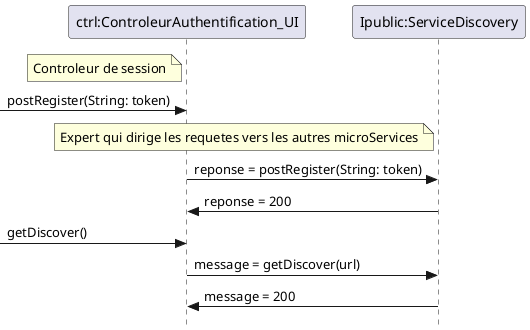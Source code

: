 @startuml
skinparam Style strictuml
participant "ctrl:ControleurAuthentification_UI" as ctrl
participant "Ipublic:ServiceDiscovery" as Ipublic

note left of ctrl: Controleur de session
-> ctrl: postRegister(String: token)
note left of Ipublic: Expert qui dirige les requetes vers les autres microServices
ctrl -> Ipublic: reponse = postRegister(String: token)
Ipublic -> ctrl: reponse = 200
-> ctrl: getDiscover()
ctrl -> Ipublic: message = getDiscover(url)
Ipublic -> ctrl: message = 200

@enduml